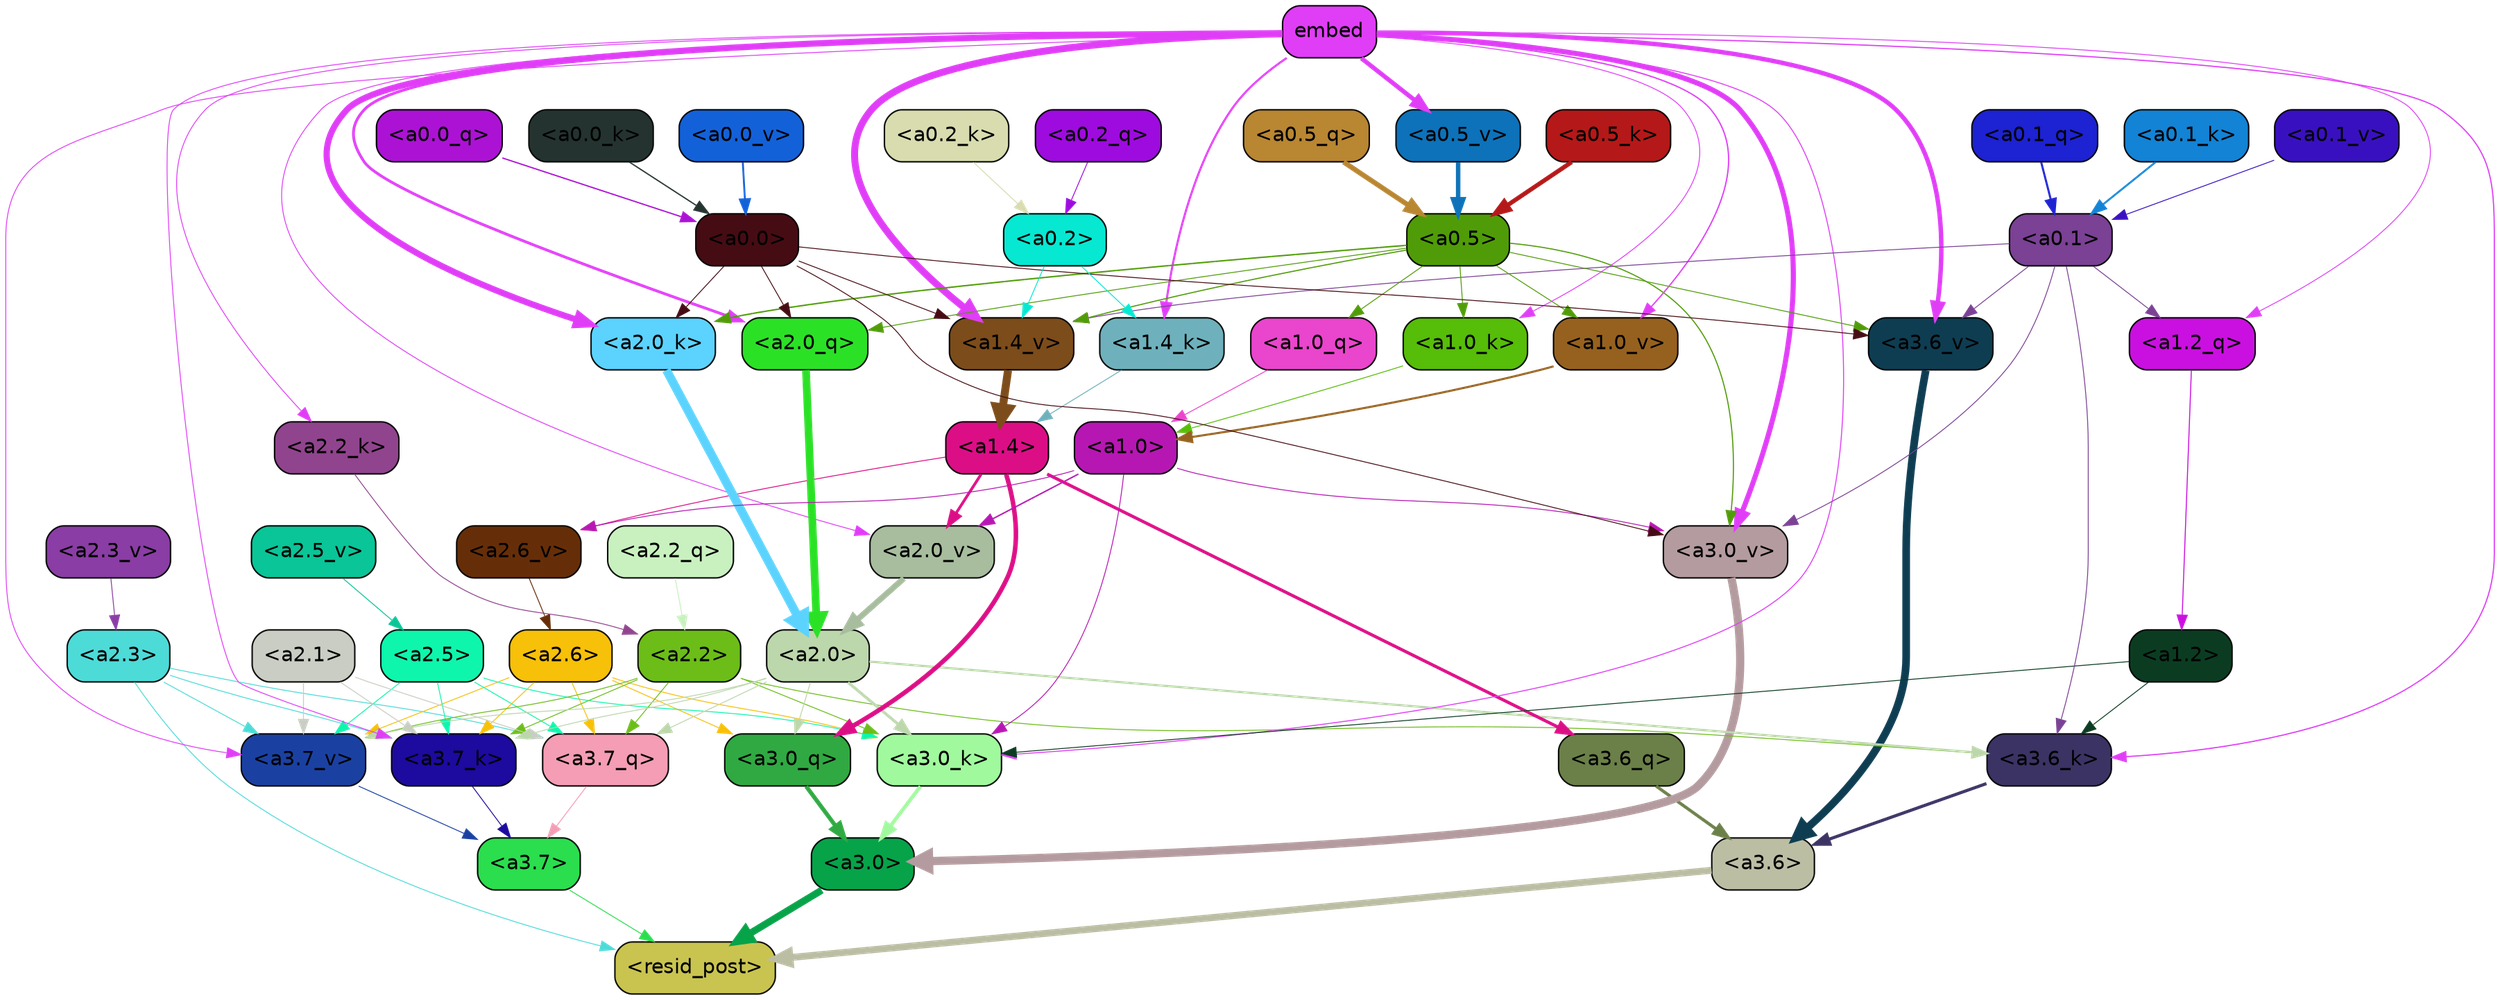 strict digraph "" {
	graph [bgcolor=transparent,
		layout=dot,
		overlap=false,
		splines=true
	];
	"<a3.7>"	[color=black,
		fillcolor="#2ade4e",
		fontname=Helvetica,
		shape=box,
		style="filled, rounded"];
	"<resid_post>"	[color=black,
		fillcolor="#c9c450",
		fontname=Helvetica,
		shape=box,
		style="filled, rounded"];
	"<a3.7>" -> "<resid_post>"	[color="#2ade4e",
		penwidth=0.6];
	"<a3.6>"	[color=black,
		fillcolor="#bcbea4",
		fontname=Helvetica,
		shape=box,
		style="filled, rounded"];
	"<a3.6>" -> "<resid_post>"	[color="#bcbea4",
		penwidth=4.7534414529800415];
	"<a3.0>"	[color=black,
		fillcolor="#07a349",
		fontname=Helvetica,
		shape=box,
		style="filled, rounded"];
	"<a3.0>" -> "<resid_post>"	[color="#07a349",
		penwidth=4.898576855659485];
	"<a2.3>"	[color=black,
		fillcolor="#4ddbd8",
		fontname=Helvetica,
		shape=box,
		style="filled, rounded"];
	"<a2.3>" -> "<resid_post>"	[color="#4ddbd8",
		penwidth=0.6];
	"<a3.7_q>"	[color=black,
		fillcolor="#f49db4",
		fontname=Helvetica,
		shape=box,
		style="filled, rounded"];
	"<a2.3>" -> "<a3.7_q>"	[color="#4ddbd8",
		penwidth=0.6];
	"<a3.7_k>"	[color=black,
		fillcolor="#1d0a9f",
		fontname=Helvetica,
		shape=box,
		style="filled, rounded"];
	"<a2.3>" -> "<a3.7_k>"	[color="#4ddbd8",
		penwidth=0.6];
	"<a3.7_v>"	[color=black,
		fillcolor="#1a41a2",
		fontname=Helvetica,
		shape=box,
		style="filled, rounded"];
	"<a2.3>" -> "<a3.7_v>"	[color="#4ddbd8",
		penwidth=0.6];
	"<a3.7_q>" -> "<a3.7>"	[color="#f49db4",
		penwidth=0.6];
	"<a3.6_q>"	[color=black,
		fillcolor="#6b8048",
		fontname=Helvetica,
		shape=box,
		style="filled, rounded"];
	"<a3.6_q>" -> "<a3.6>"	[color="#6b8048",
		penwidth=2.160832464694977];
	"<a3.0_q>"	[color=black,
		fillcolor="#30a942",
		fontname=Helvetica,
		shape=box,
		style="filled, rounded"];
	"<a3.0_q>" -> "<a3.0>"	[color="#30a942",
		penwidth=2.870753765106201];
	"<a3.7_k>" -> "<a3.7>"	[color="#1d0a9f",
		penwidth=0.6];
	"<a3.6_k>"	[color=black,
		fillcolor="#3b3364",
		fontname=Helvetica,
		shape=box,
		style="filled, rounded"];
	"<a3.6_k>" -> "<a3.6>"	[color="#3b3364",
		penwidth=2.13908451795578];
	"<a3.0_k>"	[color=black,
		fillcolor="#a0fa9d",
		fontname=Helvetica,
		shape=box,
		style="filled, rounded"];
	"<a3.0_k>" -> "<a3.0>"	[color="#a0fa9d",
		penwidth=2.520303964614868];
	"<a3.7_v>" -> "<a3.7>"	[color="#1a41a2",
		penwidth=0.6];
	"<a3.6_v>"	[color=black,
		fillcolor="#0e3d52",
		fontname=Helvetica,
		shape=box,
		style="filled, rounded"];
	"<a3.6_v>" -> "<a3.6>"	[color="#0e3d52",
		penwidth=5.297133803367615];
	"<a3.0_v>"	[color=black,
		fillcolor="#b49b9f",
		fontname=Helvetica,
		shape=box,
		style="filled, rounded"];
	"<a3.0_v>" -> "<a3.0>"	[color="#b49b9f",
		penwidth=5.680712580680847];
	"<a2.6>"	[color=black,
		fillcolor="#f7c009",
		fontname=Helvetica,
		shape=box,
		style="filled, rounded"];
	"<a2.6>" -> "<a3.7_q>"	[color="#f7c009",
		penwidth=0.6];
	"<a2.6>" -> "<a3.0_q>"	[color="#f7c009",
		penwidth=0.6];
	"<a2.6>" -> "<a3.7_k>"	[color="#f7c009",
		penwidth=0.6];
	"<a2.6>" -> "<a3.0_k>"	[color="#f7c009",
		penwidth=0.6];
	"<a2.6>" -> "<a3.7_v>"	[color="#f7c009",
		penwidth=0.6];
	"<a2.5>"	[color=black,
		fillcolor="#0ef6ac",
		fontname=Helvetica,
		shape=box,
		style="filled, rounded"];
	"<a2.5>" -> "<a3.7_q>"	[color="#0ef6ac",
		penwidth=0.6];
	"<a2.5>" -> "<a3.7_k>"	[color="#0ef6ac",
		penwidth=0.6];
	"<a2.5>" -> "<a3.0_k>"	[color="#0ef6ac",
		penwidth=0.6];
	"<a2.5>" -> "<a3.7_v>"	[color="#0ef6ac",
		penwidth=0.6];
	"<a2.2>"	[color=black,
		fillcolor="#6cbd18",
		fontname=Helvetica,
		shape=box,
		style="filled, rounded"];
	"<a2.2>" -> "<a3.7_q>"	[color="#6cbd18",
		penwidth=0.6];
	"<a2.2>" -> "<a3.7_k>"	[color="#6cbd18",
		penwidth=0.6];
	"<a2.2>" -> "<a3.6_k>"	[color="#6cbd18",
		penwidth=0.6];
	"<a2.2>" -> "<a3.0_k>"	[color="#6cbd18",
		penwidth=0.6];
	"<a2.2>" -> "<a3.7_v>"	[color="#6cbd18",
		penwidth=0.6];
	"<a2.1>"	[color=black,
		fillcolor="#cacdc3",
		fontname=Helvetica,
		shape=box,
		style="filled, rounded"];
	"<a2.1>" -> "<a3.7_q>"	[color="#cacdc3",
		penwidth=0.6];
	"<a2.1>" -> "<a3.7_k>"	[color="#cacdc3",
		penwidth=0.6];
	"<a2.1>" -> "<a3.7_v>"	[color="#cacdc3",
		penwidth=0.6];
	"<a2.0>"	[color=black,
		fillcolor="#bcd7ab",
		fontname=Helvetica,
		shape=box,
		style="filled, rounded"];
	"<a2.0>" -> "<a3.7_q>"	[color="#bcd7ab",
		penwidth=0.6];
	"<a2.0>" -> "<a3.0_q>"	[color="#bcd7ab",
		penwidth=0.6];
	"<a2.0>" -> "<a3.7_k>"	[color="#bcd7ab",
		penwidth=0.6];
	"<a2.0>" -> "<a3.6_k>"	[color="#bcd7ab",
		penwidth=1.4807794839143753];
	"<a2.0>" -> "<a3.0_k>"	[color="#bcd7ab",
		penwidth=1.9436544477939606];
	"<a2.0>" -> "<a3.7_v>"	[color="#bcd7ab",
		penwidth=0.6];
	"<a1.4>"	[color=black,
		fillcolor="#dc0e86",
		fontname=Helvetica,
		shape=box,
		style="filled, rounded"];
	"<a1.4>" -> "<a3.6_q>"	[color="#dc0e86",
		penwidth=2.1635248363018036];
	"<a1.4>" -> "<a3.0_q>"	[color="#dc0e86",
		penwidth=3.1362746953964233];
	"<a2.6_v>"	[color=black,
		fillcolor="#662e08",
		fontname=Helvetica,
		shape=box,
		style="filled, rounded"];
	"<a1.4>" -> "<a2.6_v>"	[color="#dc0e86",
		penwidth=0.6];
	"<a2.0_v>"	[color=black,
		fillcolor="#a7bd9e",
		fontname=Helvetica,
		shape=box,
		style="filled, rounded"];
	"<a1.4>" -> "<a2.0_v>"	[color="#dc0e86",
		penwidth=1.9271827340126038];
	embed	[color=black,
		fillcolor="#e03df7",
		fontname=Helvetica,
		shape=box,
		style="filled, rounded"];
	embed -> "<a3.7_k>"	[color="#e03df7",
		penwidth=0.6];
	embed -> "<a3.6_k>"	[color="#e03df7",
		penwidth=0.8202246725559235];
	embed -> "<a3.0_k>"	[color="#e03df7",
		penwidth=0.6771316379308701];
	embed -> "<a3.7_v>"	[color="#e03df7",
		penwidth=0.6];
	embed -> "<a3.6_v>"	[color="#e03df7",
		penwidth=3.067279100418091];
	embed -> "<a3.0_v>"	[color="#e03df7",
		penwidth=3.5202720761299133];
	"<a2.0_q>"	[color=black,
		fillcolor="#2be126",
		fontname=Helvetica,
		shape=box,
		style="filled, rounded"];
	embed -> "<a2.0_q>"	[color="#e03df7",
		penwidth=1.9194039106369019];
	"<a2.2_k>"	[color=black,
		fillcolor="#90448d",
		fontname=Helvetica,
		shape=box,
		style="filled, rounded"];
	embed -> "<a2.2_k>"	[color="#e03df7",
		penwidth=0.6];
	"<a2.0_k>"	[color=black,
		fillcolor="#5bd3fe",
		fontname=Helvetica,
		shape=box,
		style="filled, rounded"];
	embed -> "<a2.0_k>"	[color="#e03df7",
		penwidth=4.28515887260437];
	embed -> "<a2.0_v>"	[color="#e03df7",
		penwidth=0.6];
	"<a1.2_q>"	[color=black,
		fillcolor="#ca10e0",
		fontname=Helvetica,
		shape=box,
		style="filled, rounded"];
	embed -> "<a1.2_q>"	[color="#e03df7",
		penwidth=0.6];
	"<a1.4_k>"	[color=black,
		fillcolor="#6eb1bc",
		fontname=Helvetica,
		shape=box,
		style="filled, rounded"];
	embed -> "<a1.4_k>"	[color="#e03df7",
		penwidth=1.441945195198059];
	"<a1.0_k>"	[color=black,
		fillcolor="#56bd08",
		fontname=Helvetica,
		shape=box,
		style="filled, rounded"];
	embed -> "<a1.0_k>"	[color="#e03df7",
		penwidth=0.6];
	"<a1.4_v>"	[color=black,
		fillcolor="#7c4c1b",
		fontname=Helvetica,
		shape=box,
		style="filled, rounded"];
	embed -> "<a1.4_v>"	[color="#e03df7",
		penwidth=4.830149412155151];
	"<a1.0_v>"	[color=black,
		fillcolor="#96611f",
		fontname=Helvetica,
		shape=box,
		style="filled, rounded"];
	embed -> "<a1.0_v>"	[color="#e03df7",
		penwidth=0.8981428295373917];
	"<a0.5_v>"	[color=black,
		fillcolor="#0d72b9",
		fontname=Helvetica,
		shape=box,
		style="filled, rounded"];
	embed -> "<a0.5_v>"	[color="#e03df7",
		penwidth=3.074461340904236];
	"<a1.2>"	[color=black,
		fillcolor="#0b3c22",
		fontname=Helvetica,
		shape=box,
		style="filled, rounded"];
	"<a1.2>" -> "<a3.6_k>"	[color="#0b3c22",
		penwidth=0.6];
	"<a1.2>" -> "<a3.0_k>"	[color="#0b3c22",
		penwidth=0.6];
	"<a0.1>"	[color=black,
		fillcolor="#7a4194",
		fontname=Helvetica,
		shape=box,
		style="filled, rounded"];
	"<a0.1>" -> "<a3.6_k>"	[color="#7a4194",
		penwidth=0.6];
	"<a0.1>" -> "<a3.6_v>"	[color="#7a4194",
		penwidth=0.6];
	"<a0.1>" -> "<a3.0_v>"	[color="#7a4194",
		penwidth=0.6];
	"<a0.1>" -> "<a1.2_q>"	[color="#7a4194",
		penwidth=0.6];
	"<a0.1>" -> "<a1.4_v>"	[color="#7a4194",
		penwidth=0.6];
	"<a1.0>"	[color=black,
		fillcolor="#b617b2",
		fontname=Helvetica,
		shape=box,
		style="filled, rounded"];
	"<a1.0>" -> "<a3.0_k>"	[color="#b617b2",
		penwidth=0.6];
	"<a1.0>" -> "<a3.0_v>"	[color="#b617b2",
		penwidth=0.6];
	"<a1.0>" -> "<a2.6_v>"	[color="#b617b2",
		penwidth=0.6];
	"<a1.0>" -> "<a2.0_v>"	[color="#b617b2",
		penwidth=0.9754131138324738];
	"<a0.5>"	[color=black,
		fillcolor="#509c08",
		fontname=Helvetica,
		shape=box,
		style="filled, rounded"];
	"<a0.5>" -> "<a3.6_v>"	[color="#509c08",
		penwidth=0.6];
	"<a0.5>" -> "<a3.0_v>"	[color="#509c08",
		penwidth=0.764040544629097];
	"<a0.5>" -> "<a2.0_q>"	[color="#509c08",
		penwidth=0.6];
	"<a0.5>" -> "<a2.0_k>"	[color="#509c08",
		penwidth=0.9763890504837036];
	"<a1.0_q>"	[color=black,
		fillcolor="#ea45cd",
		fontname=Helvetica,
		shape=box,
		style="filled, rounded"];
	"<a0.5>" -> "<a1.0_q>"	[color="#509c08",
		penwidth=0.6];
	"<a0.5>" -> "<a1.0_k>"	[color="#509c08",
		penwidth=0.6];
	"<a0.5>" -> "<a1.4_v>"	[color="#509c08",
		penwidth=0.7723740935325623];
	"<a0.5>" -> "<a1.0_v>"	[color="#509c08",
		penwidth=0.6];
	"<a0.0>"	[color=black,
		fillcolor="#460c14",
		fontname=Helvetica,
		shape=box,
		style="filled, rounded"];
	"<a0.0>" -> "<a3.6_v>"	[color="#460c14",
		penwidth=0.6];
	"<a0.0>" -> "<a3.0_v>"	[color="#460c14",
		penwidth=0.6];
	"<a0.0>" -> "<a2.0_q>"	[color="#460c14",
		penwidth=0.6];
	"<a0.0>" -> "<a2.0_k>"	[color="#460c14",
		penwidth=0.6];
	"<a0.0>" -> "<a1.4_v>"	[color="#460c14",
		penwidth=0.6];
	"<a2.2_q>"	[color=black,
		fillcolor="#c9f1c0",
		fontname=Helvetica,
		shape=box,
		style="filled, rounded"];
	"<a2.2_q>" -> "<a2.2>"	[color="#c9f1c0",
		penwidth=0.6];
	"<a2.0_q>" -> "<a2.0>"	[color="#2be126",
		penwidth=5.313405752182007];
	"<a2.2_k>" -> "<a2.2>"	[color="#90448d",
		penwidth=0.6];
	"<a2.0_k>" -> "<a2.0>"	[color="#5bd3fe",
		penwidth=6.029795527458191];
	"<a2.6_v>" -> "<a2.6>"	[color="#662e08",
		penwidth=0.6];
	"<a2.5_v>"	[color=black,
		fillcolor="#09c597",
		fontname=Helvetica,
		shape=box,
		style="filled, rounded"];
	"<a2.5_v>" -> "<a2.5>"	[color="#09c597",
		penwidth=0.6];
	"<a2.3_v>"	[color=black,
		fillcolor="#8a3da4",
		fontname=Helvetica,
		shape=box,
		style="filled, rounded"];
	"<a2.3_v>" -> "<a2.3>"	[color="#8a3da4",
		penwidth=0.6];
	"<a2.0_v>" -> "<a2.0>"	[color="#a7bd9e",
		penwidth=4.041402816772461];
	"<a1.2_q>" -> "<a1.2>"	[color="#ca10e0",
		penwidth=0.6924253702163696];
	"<a1.0_q>" -> "<a1.0>"	[color="#ea45cd",
		penwidth=0.6];
	"<a1.4_k>" -> "<a1.4>"	[color="#6eb1bc",
		penwidth=0.6];
	"<a1.0_k>" -> "<a1.0>"	[color="#56bd08",
		penwidth=0.6];
	"<a1.4_v>" -> "<a1.4>"	[color="#7c4c1b",
		penwidth=5.515027642250061];
	"<a1.0_v>" -> "<a1.0>"	[color="#96611f",
		penwidth=1.4252789914608002];
	"<a0.2>"	[color=black,
		fillcolor="#06e8d2",
		fontname=Helvetica,
		shape=box,
		style="filled, rounded"];
	"<a0.2>" -> "<a1.4_k>"	[color="#06e8d2",
		penwidth=0.6];
	"<a0.2>" -> "<a1.4_v>"	[color="#06e8d2",
		penwidth=0.6];
	"<a0.5_q>"	[color=black,
		fillcolor="#b98632",
		fontname=Helvetica,
		shape=box,
		style="filled, rounded"];
	"<a0.5_q>" -> "<a0.5>"	[color="#b98632",
		penwidth=3.470327615737915];
	"<a0.2_q>"	[color=black,
		fillcolor="#9e0bde",
		fontname=Helvetica,
		shape=box,
		style="filled, rounded"];
	"<a0.2_q>" -> "<a0.2>"	[color="#9e0bde",
		penwidth=0.6];
	"<a0.1_q>"	[color=black,
		fillcolor="#1d22d2",
		fontname=Helvetica,
		shape=box,
		style="filled, rounded"];
	"<a0.1_q>" -> "<a0.1>"	[color="#1d22d2",
		penwidth=1.4035804867744446];
	"<a0.0_q>"	[color=black,
		fillcolor="#ac12d4",
		fontname=Helvetica,
		shape=box,
		style="filled, rounded"];
	"<a0.0_q>" -> "<a0.0>"	[color="#ac12d4",
		penwidth=0.8884857892990112];
	"<a0.5_k>"	[color=black,
		fillcolor="#b51818",
		fontname=Helvetica,
		shape=box,
		style="filled, rounded"];
	"<a0.5_k>" -> "<a0.5>"	[color="#b51818",
		penwidth=3.017053723335266];
	"<a0.2_k>"	[color=black,
		fillcolor="#d8dcaf",
		fontname=Helvetica,
		shape=box,
		style="filled, rounded"];
	"<a0.2_k>" -> "<a0.2>"	[color="#d8dcaf",
		penwidth=0.6];
	"<a0.1_k>"	[color=black,
		fillcolor="#1383d5",
		fontname=Helvetica,
		shape=box,
		style="filled, rounded"];
	"<a0.1_k>" -> "<a0.1>"	[color="#1383d5",
		penwidth=1.3217589855194092];
	"<a0.0_k>"	[color=black,
		fillcolor="#243330",
		fontname=Helvetica,
		shape=box,
		style="filled, rounded"];
	"<a0.0_k>" -> "<a0.0>"	[color="#243330",
		penwidth=0.8782260417938232];
	"<a0.5_v>" -> "<a0.5>"	[color="#0d72b9",
		penwidth=3.088594377040863];
	"<a0.1_v>"	[color=black,
		fillcolor="#3910bf",
		fontname=Helvetica,
		shape=box,
		style="filled, rounded"];
	"<a0.1_v>" -> "<a0.1>"	[color="#3910bf",
		penwidth=0.6];
	"<a0.0_v>"	[color=black,
		fillcolor="#1361d9",
		fontname=Helvetica,
		shape=box,
		style="filled, rounded"];
	"<a0.0_v>" -> "<a0.0>"	[color="#1361d9",
		penwidth=1.2872320413589478];
}
